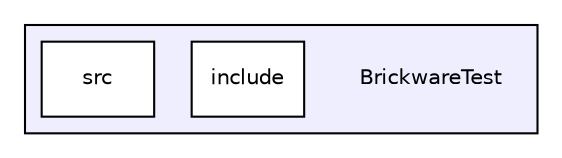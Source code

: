digraph "BrickwareTest" {
  compound=true
  node [ fontsize="10", fontname="Helvetica"];
  edge [ labelfontsize="10", labelfontname="Helvetica"];
  subgraph clusterdir_7393eb1b65b72d0101364406b5364dde {
    graph [ bgcolor="#eeeeff", pencolor="black", label="" URL="dir_7393eb1b65b72d0101364406b5364dde.html"];
    dir_7393eb1b65b72d0101364406b5364dde [shape=plaintext label="BrickwareTest"];
    dir_755f9d4c74b09f5c5ad88f1884fb3733 [shape=box label="include" color="black" fillcolor="white" style="filled" URL="dir_755f9d4c74b09f5c5ad88f1884fb3733.html"];
    dir_109bb87c1203908ed776f2314d323052 [shape=box label="src" color="black" fillcolor="white" style="filled" URL="dir_109bb87c1203908ed776f2314d323052.html"];
  }
}
